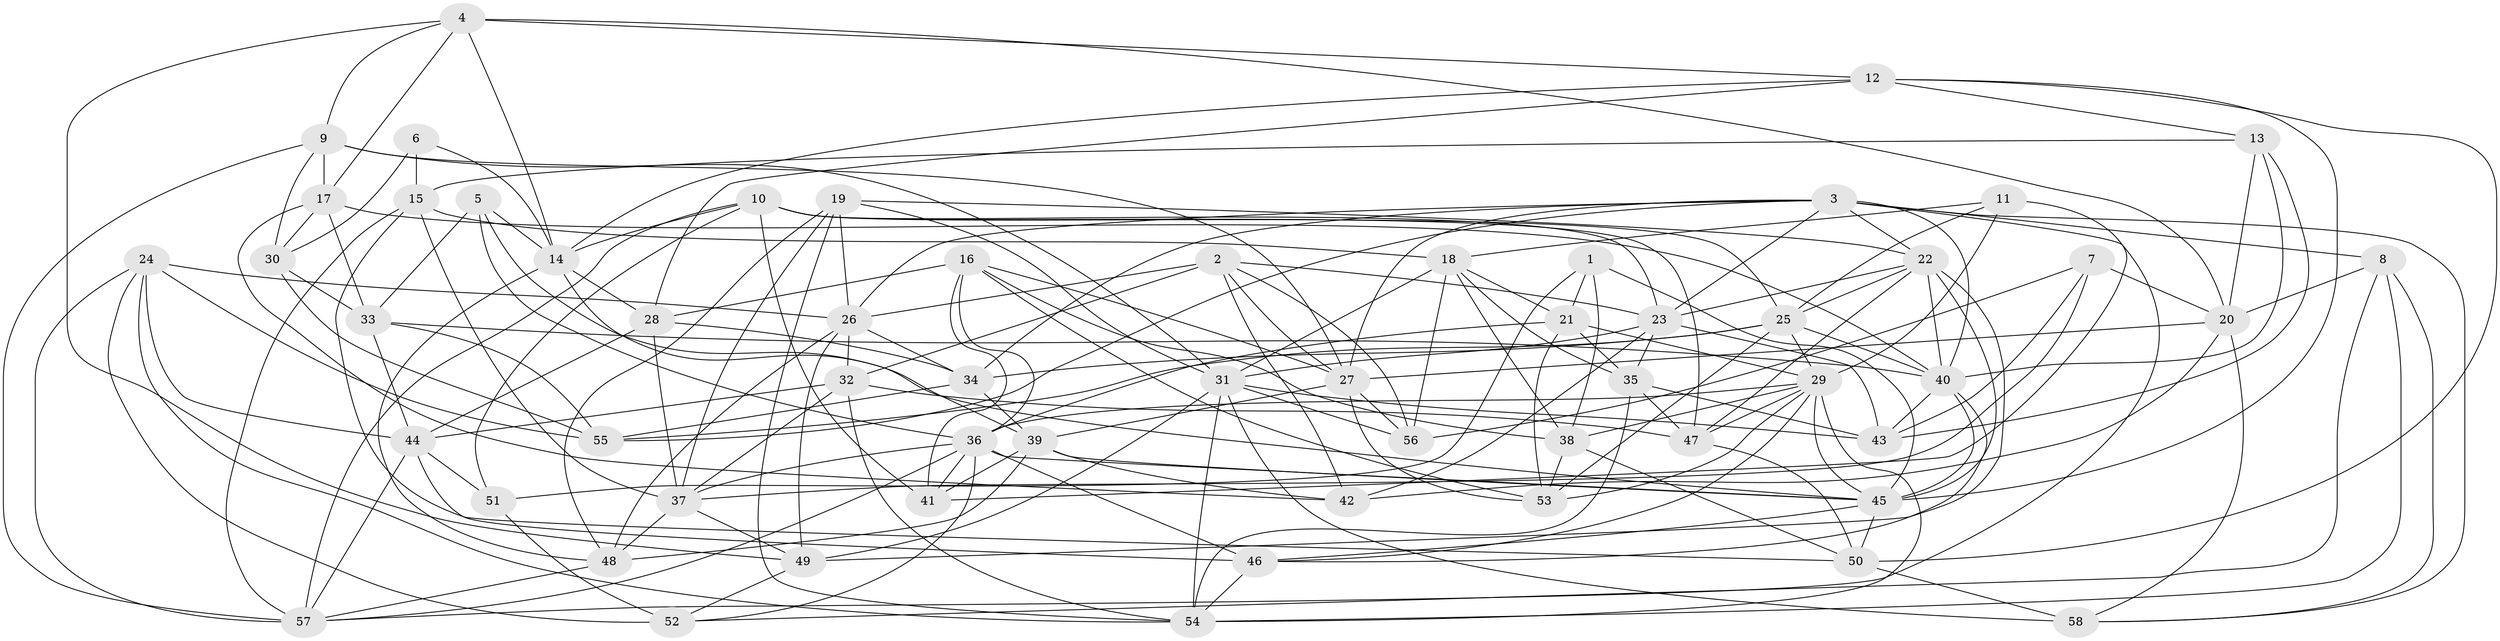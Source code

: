 // original degree distribution, {4: 1.0}
// Generated by graph-tools (version 1.1) at 2025/38/03/04/25 23:38:13]
// undirected, 58 vertices, 186 edges
graph export_dot {
  node [color=gray90,style=filled];
  1;
  2;
  3;
  4;
  5;
  6;
  7;
  8;
  9;
  10;
  11;
  12;
  13;
  14;
  15;
  16;
  17;
  18;
  19;
  20;
  21;
  22;
  23;
  24;
  25;
  26;
  27;
  28;
  29;
  30;
  31;
  32;
  33;
  34;
  35;
  36;
  37;
  38;
  39;
  40;
  41;
  42;
  43;
  44;
  45;
  46;
  47;
  48;
  49;
  50;
  51;
  52;
  53;
  54;
  55;
  56;
  57;
  58;
  1 -- 21 [weight=1.0];
  1 -- 38 [weight=1.0];
  1 -- 45 [weight=1.0];
  1 -- 51 [weight=1.0];
  2 -- 23 [weight=1.0];
  2 -- 26 [weight=1.0];
  2 -- 27 [weight=1.0];
  2 -- 32 [weight=1.0];
  2 -- 42 [weight=1.0];
  2 -- 56 [weight=1.0];
  3 -- 8 [weight=1.0];
  3 -- 22 [weight=1.0];
  3 -- 23 [weight=1.0];
  3 -- 26 [weight=1.0];
  3 -- 27 [weight=1.0];
  3 -- 34 [weight=1.0];
  3 -- 40 [weight=1.0];
  3 -- 55 [weight=1.0];
  3 -- 57 [weight=1.0];
  3 -- 58 [weight=1.0];
  4 -- 9 [weight=1.0];
  4 -- 12 [weight=1.0];
  4 -- 14 [weight=1.0];
  4 -- 17 [weight=1.0];
  4 -- 20 [weight=1.0];
  4 -- 49 [weight=1.0];
  5 -- 14 [weight=1.0];
  5 -- 33 [weight=1.0];
  5 -- 36 [weight=1.0];
  5 -- 45 [weight=1.0];
  6 -- 14 [weight=1.0];
  6 -- 15 [weight=1.0];
  6 -- 30 [weight=2.0];
  7 -- 20 [weight=1.0];
  7 -- 37 [weight=1.0];
  7 -- 43 [weight=1.0];
  7 -- 56 [weight=1.0];
  8 -- 20 [weight=2.0];
  8 -- 52 [weight=1.0];
  8 -- 54 [weight=1.0];
  8 -- 58 [weight=1.0];
  9 -- 17 [weight=1.0];
  9 -- 27 [weight=1.0];
  9 -- 30 [weight=1.0];
  9 -- 31 [weight=1.0];
  9 -- 57 [weight=1.0];
  10 -- 14 [weight=1.0];
  10 -- 23 [weight=1.0];
  10 -- 25 [weight=1.0];
  10 -- 41 [weight=2.0];
  10 -- 47 [weight=1.0];
  10 -- 51 [weight=1.0];
  10 -- 57 [weight=1.0];
  11 -- 18 [weight=1.0];
  11 -- 25 [weight=1.0];
  11 -- 29 [weight=1.0];
  11 -- 41 [weight=1.0];
  12 -- 13 [weight=1.0];
  12 -- 14 [weight=1.0];
  12 -- 28 [weight=1.0];
  12 -- 45 [weight=1.0];
  12 -- 50 [weight=1.0];
  13 -- 15 [weight=1.0];
  13 -- 20 [weight=1.0];
  13 -- 40 [weight=2.0];
  13 -- 43 [weight=1.0];
  14 -- 28 [weight=1.0];
  14 -- 39 [weight=1.0];
  14 -- 48 [weight=1.0];
  15 -- 18 [weight=1.0];
  15 -- 37 [weight=1.0];
  15 -- 50 [weight=1.0];
  15 -- 57 [weight=1.0];
  16 -- 27 [weight=1.0];
  16 -- 28 [weight=1.0];
  16 -- 36 [weight=1.0];
  16 -- 38 [weight=1.0];
  16 -- 41 [weight=1.0];
  16 -- 53 [weight=1.0];
  17 -- 30 [weight=1.0];
  17 -- 33 [weight=1.0];
  17 -- 40 [weight=1.0];
  17 -- 42 [weight=1.0];
  18 -- 21 [weight=1.0];
  18 -- 31 [weight=1.0];
  18 -- 35 [weight=1.0];
  18 -- 38 [weight=1.0];
  18 -- 56 [weight=2.0];
  19 -- 22 [weight=1.0];
  19 -- 26 [weight=1.0];
  19 -- 31 [weight=1.0];
  19 -- 37 [weight=1.0];
  19 -- 48 [weight=1.0];
  19 -- 54 [weight=1.0];
  20 -- 27 [weight=1.0];
  20 -- 42 [weight=1.0];
  20 -- 58 [weight=1.0];
  21 -- 29 [weight=1.0];
  21 -- 35 [weight=1.0];
  21 -- 36 [weight=1.0];
  21 -- 53 [weight=1.0];
  22 -- 23 [weight=1.0];
  22 -- 25 [weight=1.0];
  22 -- 40 [weight=1.0];
  22 -- 45 [weight=1.0];
  22 -- 47 [weight=1.0];
  22 -- 49 [weight=1.0];
  23 -- 31 [weight=1.0];
  23 -- 35 [weight=1.0];
  23 -- 42 [weight=1.0];
  23 -- 43 [weight=1.0];
  24 -- 26 [weight=1.0];
  24 -- 44 [weight=1.0];
  24 -- 52 [weight=1.0];
  24 -- 54 [weight=1.0];
  24 -- 55 [weight=1.0];
  24 -- 57 [weight=1.0];
  25 -- 29 [weight=1.0];
  25 -- 34 [weight=1.0];
  25 -- 40 [weight=1.0];
  25 -- 53 [weight=1.0];
  25 -- 55 [weight=1.0];
  26 -- 32 [weight=1.0];
  26 -- 34 [weight=1.0];
  26 -- 48 [weight=1.0];
  26 -- 49 [weight=1.0];
  27 -- 39 [weight=1.0];
  27 -- 53 [weight=1.0];
  27 -- 56 [weight=1.0];
  28 -- 34 [weight=1.0];
  28 -- 37 [weight=1.0];
  28 -- 44 [weight=1.0];
  29 -- 36 [weight=1.0];
  29 -- 38 [weight=1.0];
  29 -- 45 [weight=1.0];
  29 -- 46 [weight=1.0];
  29 -- 47 [weight=1.0];
  29 -- 53 [weight=1.0];
  29 -- 54 [weight=1.0];
  30 -- 33 [weight=1.0];
  30 -- 55 [weight=1.0];
  31 -- 43 [weight=1.0];
  31 -- 49 [weight=1.0];
  31 -- 54 [weight=1.0];
  31 -- 56 [weight=1.0];
  31 -- 58 [weight=2.0];
  32 -- 37 [weight=1.0];
  32 -- 44 [weight=1.0];
  32 -- 47 [weight=1.0];
  32 -- 54 [weight=1.0];
  33 -- 40 [weight=1.0];
  33 -- 44 [weight=1.0];
  33 -- 55 [weight=1.0];
  34 -- 39 [weight=1.0];
  34 -- 55 [weight=1.0];
  35 -- 43 [weight=1.0];
  35 -- 47 [weight=1.0];
  35 -- 54 [weight=1.0];
  36 -- 37 [weight=1.0];
  36 -- 41 [weight=1.0];
  36 -- 45 [weight=1.0];
  36 -- 46 [weight=1.0];
  36 -- 52 [weight=1.0];
  36 -- 57 [weight=1.0];
  37 -- 48 [weight=1.0];
  37 -- 49 [weight=1.0];
  38 -- 50 [weight=1.0];
  38 -- 53 [weight=1.0];
  39 -- 41 [weight=1.0];
  39 -- 42 [weight=2.0];
  39 -- 45 [weight=1.0];
  39 -- 48 [weight=1.0];
  40 -- 43 [weight=1.0];
  40 -- 45 [weight=1.0];
  40 -- 46 [weight=1.0];
  44 -- 46 [weight=1.0];
  44 -- 51 [weight=2.0];
  44 -- 57 [weight=1.0];
  45 -- 46 [weight=1.0];
  45 -- 50 [weight=1.0];
  46 -- 54 [weight=1.0];
  47 -- 50 [weight=1.0];
  48 -- 57 [weight=1.0];
  49 -- 52 [weight=1.0];
  50 -- 58 [weight=1.0];
  51 -- 52 [weight=2.0];
}
